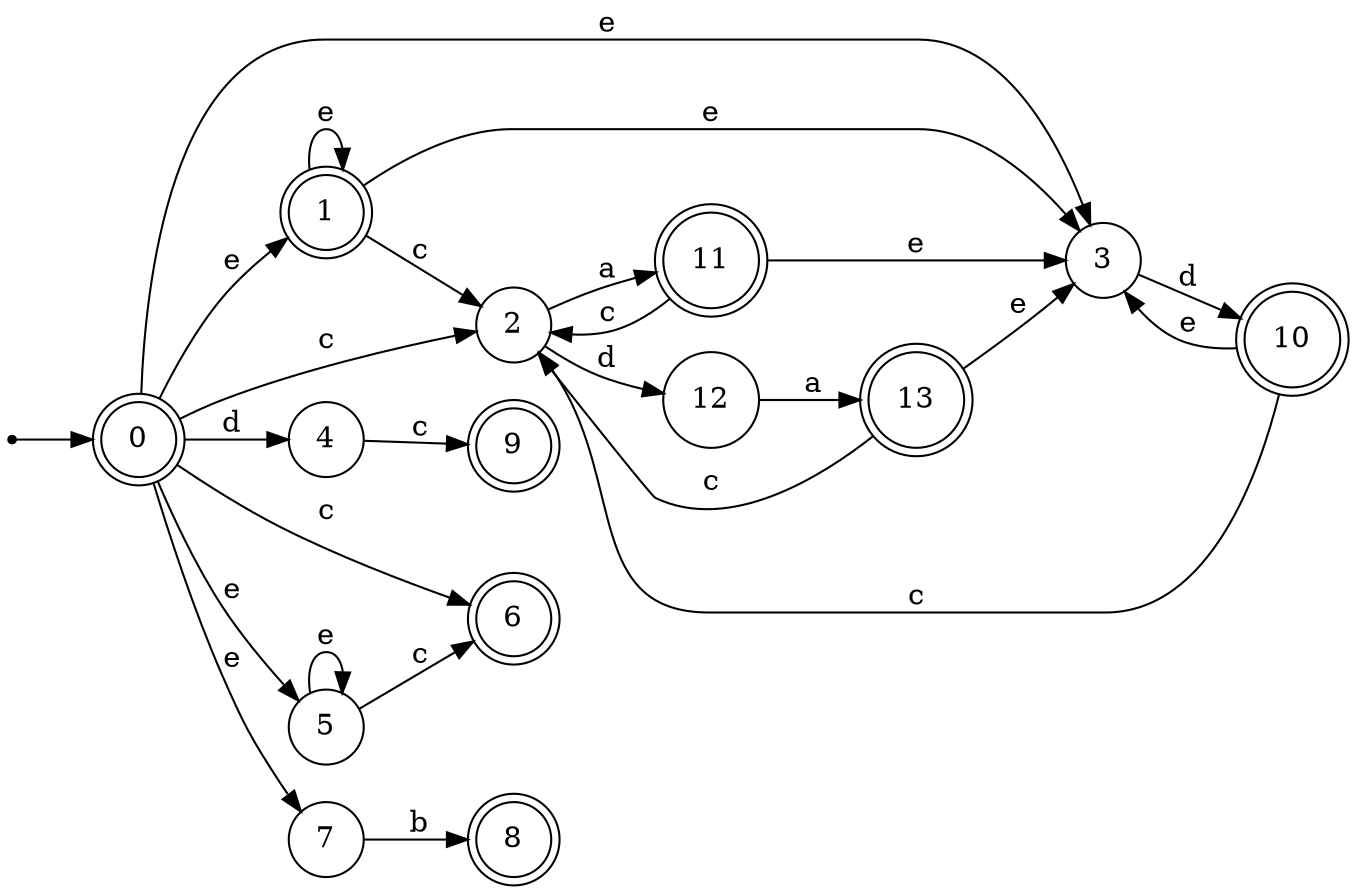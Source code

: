digraph finite_state_machine {
rankdir=LR;
size="20,20";
node [shape = point]; "dummy0"
node [shape = doublecircle]; "0";"dummy0" -> "0";
node [shape = doublecircle]; "1";node [shape = circle]; "2";
node [shape = circle]; "3";
node [shape = circle]; "4";
node [shape = circle]; "5";
node [shape = doublecircle]; "6";node [shape = circle]; "7";
node [shape = doublecircle]; "8";node [shape = doublecircle]; "9";node [shape = doublecircle]; "10";node [shape = doublecircle]; "11";node [shape = circle]; "12";
node [shape = doublecircle]; "13";"0" -> "1" [label = "e"];
 "0" -> "3" [label = "e"];
 "0" -> "5" [label = "e"];
 "0" -> "7" [label = "e"];
 "0" -> "2" [label = "c"];
 "0" -> "6" [label = "c"];
 "0" -> "4" [label = "d"];
 "7" -> "8" [label = "b"];
 "5" -> "5" [label = "e"];
 "5" -> "6" [label = "c"];
 "4" -> "9" [label = "c"];
 "3" -> "10" [label = "d"];
 "10" -> "3" [label = "e"];
 "10" -> "2" [label = "c"];
 "2" -> "11" [label = "a"];
 "2" -> "12" [label = "d"];
 "12" -> "13" [label = "a"];
 "13" -> "2" [label = "c"];
 "13" -> "3" [label = "e"];
 "11" -> "2" [label = "c"];
 "11" -> "3" [label = "e"];
 "1" -> "1" [label = "e"];
 "1" -> "3" [label = "e"];
 "1" -> "2" [label = "c"];
 }
